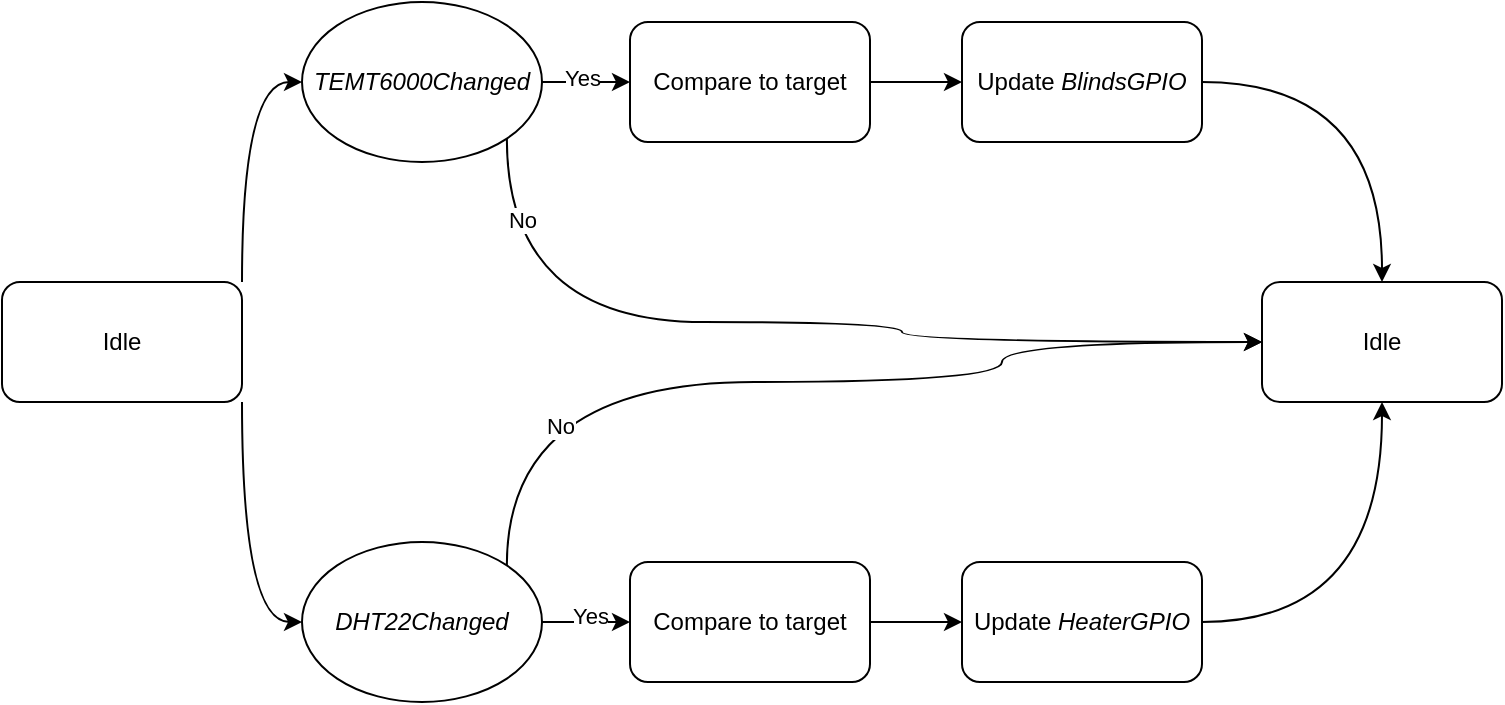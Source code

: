 <mxfile version="28.0.6">
  <diagram name="Page-1" id="FyFeiL5G1BlD4Cp8QNRQ">
    <mxGraphModel dx="1426" dy="769" grid="1" gridSize="10" guides="1" tooltips="1" connect="1" arrows="1" fold="1" page="1" pageScale="1" pageWidth="827" pageHeight="1169" math="0" shadow="0">
      <root>
        <mxCell id="0" />
        <mxCell id="1" parent="0" />
        <mxCell id="-w9RF79IyU0SM5viAb9O-19" style="edgeStyle=orthogonalEdgeStyle;rounded=0;orthogonalLoop=1;jettySize=auto;html=1;exitX=1;exitY=0;exitDx=0;exitDy=0;entryX=0;entryY=0.5;entryDx=0;entryDy=0;curved=1;" edge="1" parent="1" source="-w9RF79IyU0SM5viAb9O-1" target="-w9RF79IyU0SM5viAb9O-4">
          <mxGeometry relative="1" as="geometry" />
        </mxCell>
        <mxCell id="-w9RF79IyU0SM5viAb9O-20" style="edgeStyle=orthogonalEdgeStyle;rounded=0;orthogonalLoop=1;jettySize=auto;html=1;exitX=1;exitY=1;exitDx=0;exitDy=0;entryX=0;entryY=0.5;entryDx=0;entryDy=0;curved=1;" edge="1" parent="1" source="-w9RF79IyU0SM5viAb9O-1" target="-w9RF79IyU0SM5viAb9O-5">
          <mxGeometry relative="1" as="geometry" />
        </mxCell>
        <mxCell id="-w9RF79IyU0SM5viAb9O-1" value="Idle" style="rounded=1;whiteSpace=wrap;html=1;" vertex="1" parent="1">
          <mxGeometry x="40" y="370" width="120" height="60" as="geometry" />
        </mxCell>
        <mxCell id="-w9RF79IyU0SM5viAb9O-9" value="" style="edgeStyle=orthogonalEdgeStyle;rounded=0;orthogonalLoop=1;jettySize=auto;html=1;" edge="1" parent="1" source="-w9RF79IyU0SM5viAb9O-4" target="-w9RF79IyU0SM5viAb9O-7">
          <mxGeometry relative="1" as="geometry" />
        </mxCell>
        <mxCell id="-w9RF79IyU0SM5viAb9O-10" value="Yes" style="edgeLabel;html=1;align=center;verticalAlign=middle;resizable=0;points=[];" vertex="1" connectable="0" parent="-w9RF79IyU0SM5viAb9O-9">
          <mxGeometry x="-0.091" y="2" relative="1" as="geometry">
            <mxPoint as="offset" />
          </mxGeometry>
        </mxCell>
        <mxCell id="-w9RF79IyU0SM5viAb9O-23" style="edgeStyle=orthogonalEdgeStyle;rounded=0;orthogonalLoop=1;jettySize=auto;html=1;exitX=1;exitY=1;exitDx=0;exitDy=0;entryX=0;entryY=0.5;entryDx=0;entryDy=0;curved=1;" edge="1" parent="1" source="-w9RF79IyU0SM5viAb9O-4" target="-w9RF79IyU0SM5viAb9O-6">
          <mxGeometry relative="1" as="geometry">
            <Array as="points">
              <mxPoint x="292" y="390" />
              <mxPoint x="490" y="390" />
              <mxPoint x="490" y="400" />
            </Array>
          </mxGeometry>
        </mxCell>
        <mxCell id="-w9RF79IyU0SM5viAb9O-25" value="No" style="edgeLabel;html=1;align=center;verticalAlign=middle;resizable=0;points=[];" vertex="1" connectable="0" parent="-w9RF79IyU0SM5viAb9O-23">
          <mxGeometry x="-0.834" y="7" relative="1" as="geometry">
            <mxPoint as="offset" />
          </mxGeometry>
        </mxCell>
        <mxCell id="-w9RF79IyU0SM5viAb9O-4" value="&lt;i&gt;TEMT6000Changed&lt;/i&gt;" style="ellipse;whiteSpace=wrap;html=1;" vertex="1" parent="1">
          <mxGeometry x="190" y="230" width="120" height="80" as="geometry" />
        </mxCell>
        <mxCell id="-w9RF79IyU0SM5viAb9O-15" value="" style="edgeStyle=orthogonalEdgeStyle;rounded=0;orthogonalLoop=1;jettySize=auto;html=1;" edge="1" parent="1" source="-w9RF79IyU0SM5viAb9O-5" target="-w9RF79IyU0SM5viAb9O-13">
          <mxGeometry relative="1" as="geometry" />
        </mxCell>
        <mxCell id="-w9RF79IyU0SM5viAb9O-18" value="Yes" style="edgeLabel;html=1;align=center;verticalAlign=middle;resizable=0;points=[];" vertex="1" connectable="0" parent="-w9RF79IyU0SM5viAb9O-15">
          <mxGeometry x="0.091" y="3" relative="1" as="geometry">
            <mxPoint as="offset" />
          </mxGeometry>
        </mxCell>
        <mxCell id="-w9RF79IyU0SM5viAb9O-22" style="edgeStyle=orthogonalEdgeStyle;rounded=0;orthogonalLoop=1;jettySize=auto;html=1;exitX=1;exitY=0;exitDx=0;exitDy=0;entryX=0;entryY=0.5;entryDx=0;entryDy=0;curved=1;" edge="1" parent="1" source="-w9RF79IyU0SM5viAb9O-5" target="-w9RF79IyU0SM5viAb9O-6">
          <mxGeometry relative="1" as="geometry">
            <Array as="points">
              <mxPoint x="292" y="420" />
              <mxPoint x="540" y="420" />
              <mxPoint x="540" y="400" />
            </Array>
          </mxGeometry>
        </mxCell>
        <mxCell id="-w9RF79IyU0SM5viAb9O-26" value="No" style="edgeLabel;html=1;align=center;verticalAlign=middle;resizable=0;points=[];" vertex="1" connectable="0" parent="-w9RF79IyU0SM5viAb9O-22">
          <mxGeometry x="-0.516" y="-22" relative="1" as="geometry">
            <mxPoint as="offset" />
          </mxGeometry>
        </mxCell>
        <mxCell id="-w9RF79IyU0SM5viAb9O-5" value="&lt;i&gt;DHT22Changed&lt;/i&gt;" style="ellipse;whiteSpace=wrap;html=1;" vertex="1" parent="1">
          <mxGeometry x="190" y="500" width="120" height="80" as="geometry" />
        </mxCell>
        <mxCell id="-w9RF79IyU0SM5viAb9O-6" value="Idle" style="rounded=1;whiteSpace=wrap;html=1;" vertex="1" parent="1">
          <mxGeometry x="670" y="370" width="120" height="60" as="geometry" />
        </mxCell>
        <mxCell id="-w9RF79IyU0SM5viAb9O-11" value="" style="edgeStyle=orthogonalEdgeStyle;rounded=0;orthogonalLoop=1;jettySize=auto;html=1;" edge="1" parent="1" source="-w9RF79IyU0SM5viAb9O-7" target="-w9RF79IyU0SM5viAb9O-8">
          <mxGeometry relative="1" as="geometry" />
        </mxCell>
        <mxCell id="-w9RF79IyU0SM5viAb9O-7" value="Compare to target" style="rounded=1;whiteSpace=wrap;html=1;" vertex="1" parent="1">
          <mxGeometry x="354" y="240" width="120" height="60" as="geometry" />
        </mxCell>
        <mxCell id="-w9RF79IyU0SM5viAb9O-12" style="edgeStyle=orthogonalEdgeStyle;rounded=0;orthogonalLoop=1;jettySize=auto;html=1;entryX=0.5;entryY=0;entryDx=0;entryDy=0;curved=1;" edge="1" parent="1" source="-w9RF79IyU0SM5viAb9O-8" target="-w9RF79IyU0SM5viAb9O-6">
          <mxGeometry relative="1" as="geometry" />
        </mxCell>
        <mxCell id="-w9RF79IyU0SM5viAb9O-8" value="Update &lt;i&gt;BlindsGPIO&lt;/i&gt;" style="rounded=1;whiteSpace=wrap;html=1;" vertex="1" parent="1">
          <mxGeometry x="520" y="240" width="120" height="60" as="geometry" />
        </mxCell>
        <mxCell id="-w9RF79IyU0SM5viAb9O-16" value="" style="edgeStyle=orthogonalEdgeStyle;rounded=0;orthogonalLoop=1;jettySize=auto;html=1;" edge="1" parent="1" source="-w9RF79IyU0SM5viAb9O-13" target="-w9RF79IyU0SM5viAb9O-14">
          <mxGeometry relative="1" as="geometry" />
        </mxCell>
        <mxCell id="-w9RF79IyU0SM5viAb9O-13" value="Compare to target" style="rounded=1;whiteSpace=wrap;html=1;" vertex="1" parent="1">
          <mxGeometry x="354" y="510" width="120" height="60" as="geometry" />
        </mxCell>
        <mxCell id="-w9RF79IyU0SM5viAb9O-17" style="edgeStyle=orthogonalEdgeStyle;rounded=0;orthogonalLoop=1;jettySize=auto;html=1;entryX=0.5;entryY=1;entryDx=0;entryDy=0;curved=1;" edge="1" parent="1" source="-w9RF79IyU0SM5viAb9O-14" target="-w9RF79IyU0SM5viAb9O-6">
          <mxGeometry relative="1" as="geometry" />
        </mxCell>
        <mxCell id="-w9RF79IyU0SM5viAb9O-14" value="Update &lt;i&gt;HeaterGPIO&lt;/i&gt;" style="rounded=1;whiteSpace=wrap;html=1;" vertex="1" parent="1">
          <mxGeometry x="520" y="510" width="120" height="60" as="geometry" />
        </mxCell>
      </root>
    </mxGraphModel>
  </diagram>
</mxfile>
